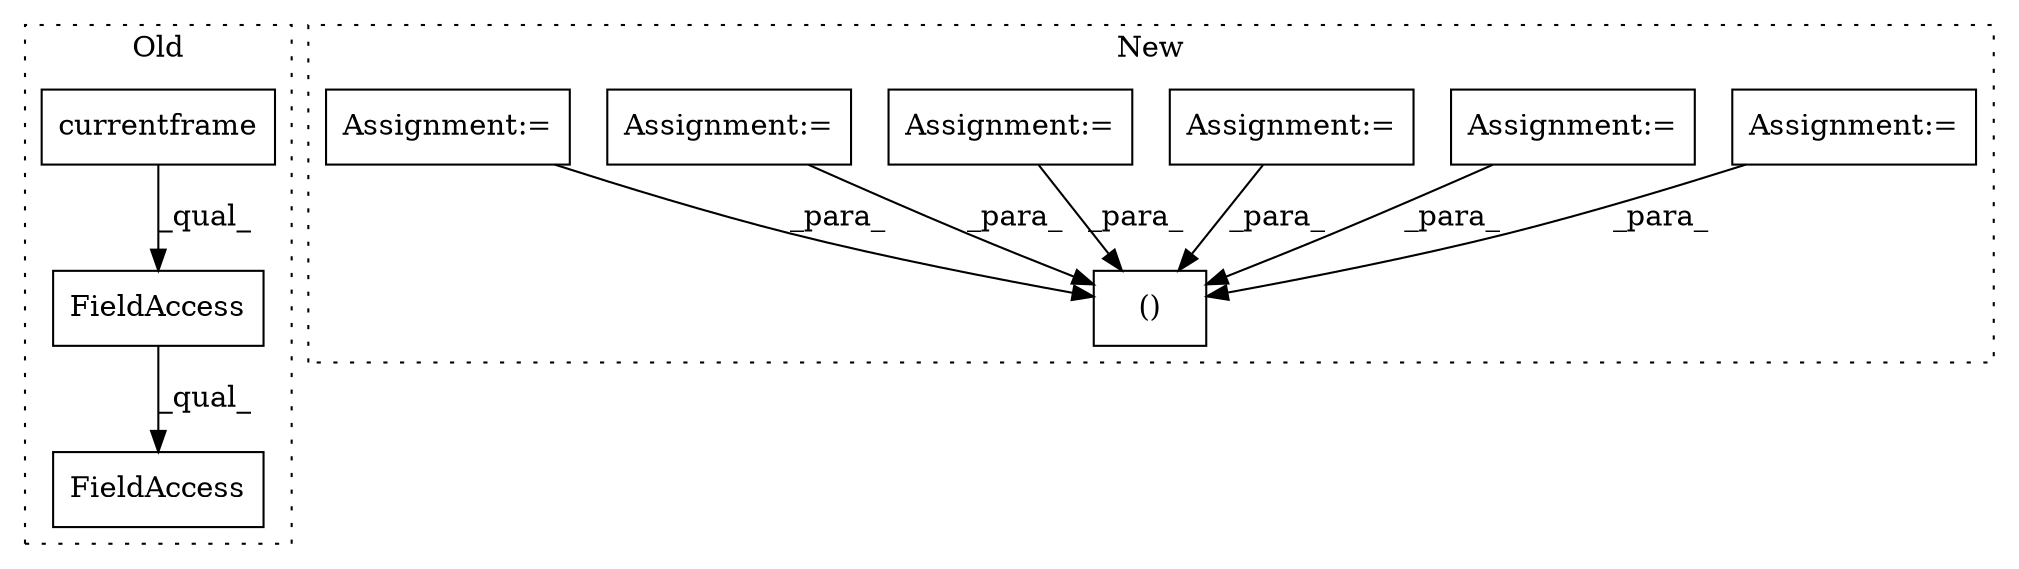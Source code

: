 digraph G {
subgraph cluster0 {
1 [label="currentframe" a="32" s="372" l="14" shape="box"];
3 [label="FieldAccess" a="22" s="364" l="29" shape="box"];
4 [label="FieldAccess" a="22" s="364" l="38" shape="box"];
label = "Old";
style="dotted";
}
subgraph cluster1 {
2 [label="()" a="106" s="407" l="112" shape="box"];
5 [label="Assignment:=" a="7" s="252" l="13" shape="box"];
6 [label="Assignment:=" a="7" s="391" l="5" shape="box"];
7 [label="Assignment:=" a="7" s="332" l="5" shape="box"];
8 [label="Assignment:=" a="7" s="228" l="11" shape="box"];
9 [label="Assignment:=" a="7" s="210" l="8" shape="box"];
10 [label="Assignment:=" a="7" s="364" l="5" shape="box"];
label = "New";
style="dotted";
}
1 -> 3 [label="_qual_"];
3 -> 4 [label="_qual_"];
5 -> 2 [label="_para_"];
6 -> 2 [label="_para_"];
7 -> 2 [label="_para_"];
8 -> 2 [label="_para_"];
9 -> 2 [label="_para_"];
10 -> 2 [label="_para_"];
}